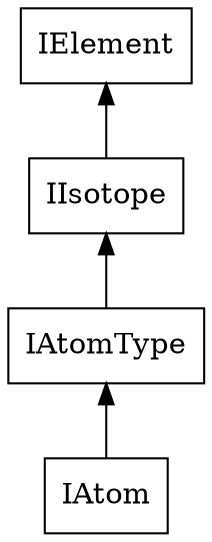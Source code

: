 digraph {

  rankdir= BT;

  iatom -> iatomtype;
  iatomtype -> iisotope;
  iisotope -> ielement;

  iatom [shape=box,label="IAtom"];
  iatomtype [shape=box,label="IAtomType"];
  iisotope [shape=box,label="IIsotope"];
  ielement [shape=box,label="IElement"];

}
